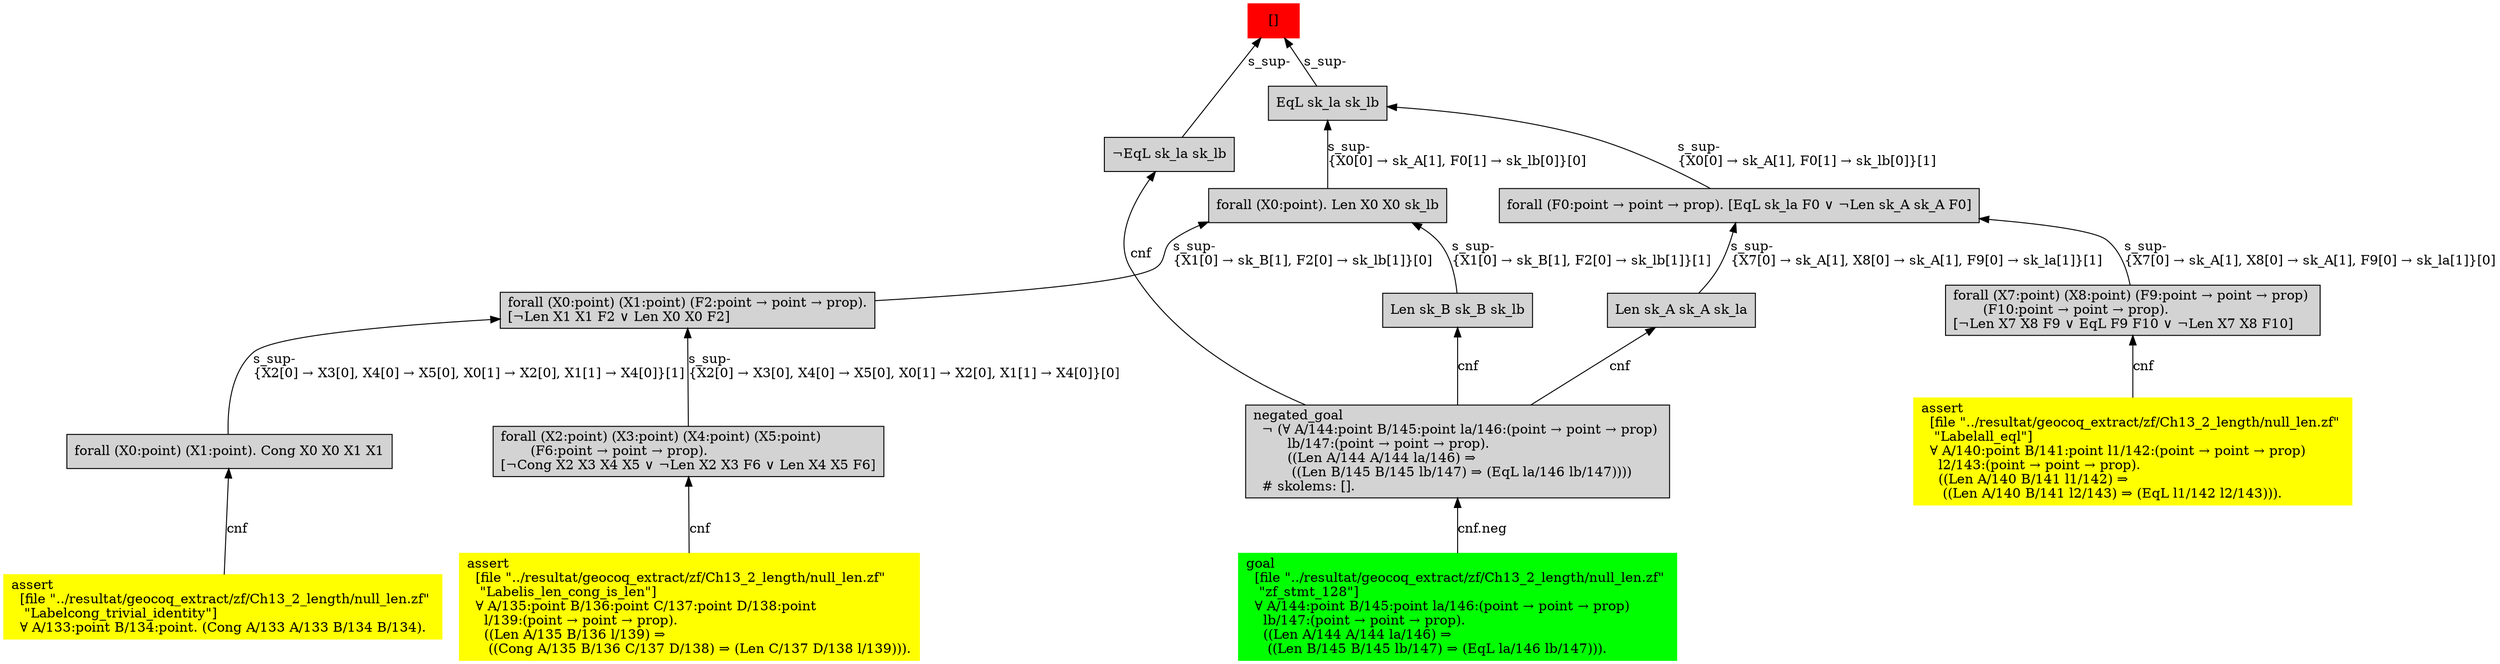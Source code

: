 digraph "unsat_graph" {
  vertex_0 [color=red, label="[]", shape=box, style=filled];
  vertex_0 -> vertex_1 [label="s_sup-\l", dir="back"];
  vertex_1 [shape=box, label="¬EqL sk_la sk_lb\l", style=filled];
  vertex_1 -> vertex_2 [label="cnf", dir="back"];
  vertex_2 [shape=box, label="negated_goal\l  ¬ (∀ A/144:point B/145:point la/146:(point → point → prop) \l        lb/147:(point → point → prop).\l        ((Len A/144 A/144 la/146) ⇒\l         ((Len B/145 B/145 lb/147) ⇒ (EqL la/146 lb/147))))\l  # skolems: [].\l", style=filled];
  vertex_2 -> vertex_3 [label="cnf.neg", dir="back"];
  vertex_3 [color=green, shape=box, label="goal\l  [file \"../resultat/geocoq_extract/zf/Ch13_2_length/null_len.zf\" \l   \"zf_stmt_128\"]\l  ∀ A/144:point B/145:point la/146:(point → point → prop) \l    lb/147:(point → point → prop).\l    ((Len A/144 A/144 la/146) ⇒\l     ((Len B/145 B/145 lb/147) ⇒ (EqL la/146 lb/147))).\l", style=filled];
  vertex_0 -> vertex_4 [label="s_sup-\l", dir="back"];
  vertex_4 [shape=box, label="EqL sk_la sk_lb\l", style=filled];
  vertex_4 -> vertex_5 [label="s_sup-\l\{X0[0] → sk_A[1], F0[1] → sk_lb[0]\}[1]\l", dir="back"];
  vertex_5 [shape=box, label="forall (F0:point → point → prop). [EqL sk_la F0 ∨ ¬Len sk_A sk_A F0]\l", style=filled];
  vertex_5 -> vertex_6 [label="s_sup-\l\{X7[0] → sk_A[1], X8[0] → sk_A[1], F9[0] → sk_la[1]\}[0]\l", dir="back"];
  vertex_6 [shape=box, label="forall (X7:point) (X8:point) (F9:point → point → prop) \l       (F10:point → point → prop).\l[¬Len X7 X8 F9 ∨ EqL F9 F10 ∨ ¬Len X7 X8 F10]\l", style=filled];
  vertex_6 -> vertex_7 [label="cnf", dir="back"];
  vertex_7 [color=yellow, shape=box, label="assert\l  [file \"../resultat/geocoq_extract/zf/Ch13_2_length/null_len.zf\" \l   \"Labelall_eql\"]\l  ∀ A/140:point B/141:point l1/142:(point → point → prop) \l    l2/143:(point → point → prop).\l    ((Len A/140 B/141 l1/142) ⇒\l     ((Len A/140 B/141 l2/143) ⇒ (EqL l1/142 l2/143))).\l", style=filled];
  vertex_5 -> vertex_8 [label="s_sup-\l\{X7[0] → sk_A[1], X8[0] → sk_A[1], F9[0] → sk_la[1]\}[1]\l", dir="back"];
  vertex_8 [shape=box, label="Len sk_A sk_A sk_la\l", style=filled];
  vertex_8 -> vertex_2 [label="cnf", dir="back"];
  vertex_4 -> vertex_9 [label="s_sup-\l\{X0[0] → sk_A[1], F0[1] → sk_lb[0]\}[0]\l", dir="back"];
  vertex_9 [shape=box, label="forall (X0:point). Len X0 X0 sk_lb\l", style=filled];
  vertex_9 -> vertex_10 [label="s_sup-\l\{X1[0] → sk_B[1], F2[0] → sk_lb[1]\}[0]\l", dir="back"];
  vertex_10 [shape=box, label="forall (X0:point) (X1:point) (F2:point → point → prop).\l[¬Len X1 X1 F2 ∨ Len X0 X0 F2]\l", style=filled];
  vertex_10 -> vertex_11 [label="s_sup-\l\{X2[0] → X3[0], X4[0] → X5[0], X0[1] → X2[0], X1[1] → X4[0]\}[0]\l", dir="back"];
  vertex_11 [shape=box, label="forall (X2:point) (X3:point) (X4:point) (X5:point) \l       (F6:point → point → prop).\l[¬Cong X2 X3 X4 X5 ∨ ¬Len X2 X3 F6 ∨ Len X4 X5 F6]\l", style=filled];
  vertex_11 -> vertex_12 [label="cnf", dir="back"];
  vertex_12 [color=yellow, shape=box, label="assert\l  [file \"../resultat/geocoq_extract/zf/Ch13_2_length/null_len.zf\" \l   \"Labelis_len_cong_is_len\"]\l  ∀ A/135:point B/136:point C/137:point D/138:point \l    l/139:(point → point → prop).\l    ((Len A/135 B/136 l/139) ⇒\l     ((Cong A/135 B/136 C/137 D/138) ⇒ (Len C/137 D/138 l/139))).\l", style=filled];
  vertex_10 -> vertex_13 [label="s_sup-\l\{X2[0] → X3[0], X4[0] → X5[0], X0[1] → X2[0], X1[1] → X4[0]\}[1]\l", dir="back"];
  vertex_13 [shape=box, label="forall (X0:point) (X1:point). Cong X0 X0 X1 X1\l", style=filled];
  vertex_13 -> vertex_14 [label="cnf", dir="back"];
  vertex_14 [color=yellow, shape=box, label="assert\l  [file \"../resultat/geocoq_extract/zf/Ch13_2_length/null_len.zf\" \l   \"Labelcong_trivial_identity\"]\l  ∀ A/133:point B/134:point. (Cong A/133 A/133 B/134 B/134).\l", style=filled];
  vertex_9 -> vertex_15 [label="s_sup-\l\{X1[0] → sk_B[1], F2[0] → sk_lb[1]\}[1]\l", dir="back"];
  vertex_15 [shape=box, label="Len sk_B sk_B sk_lb\l", style=filled];
  vertex_15 -> vertex_2 [label="cnf", dir="back"];
  }


